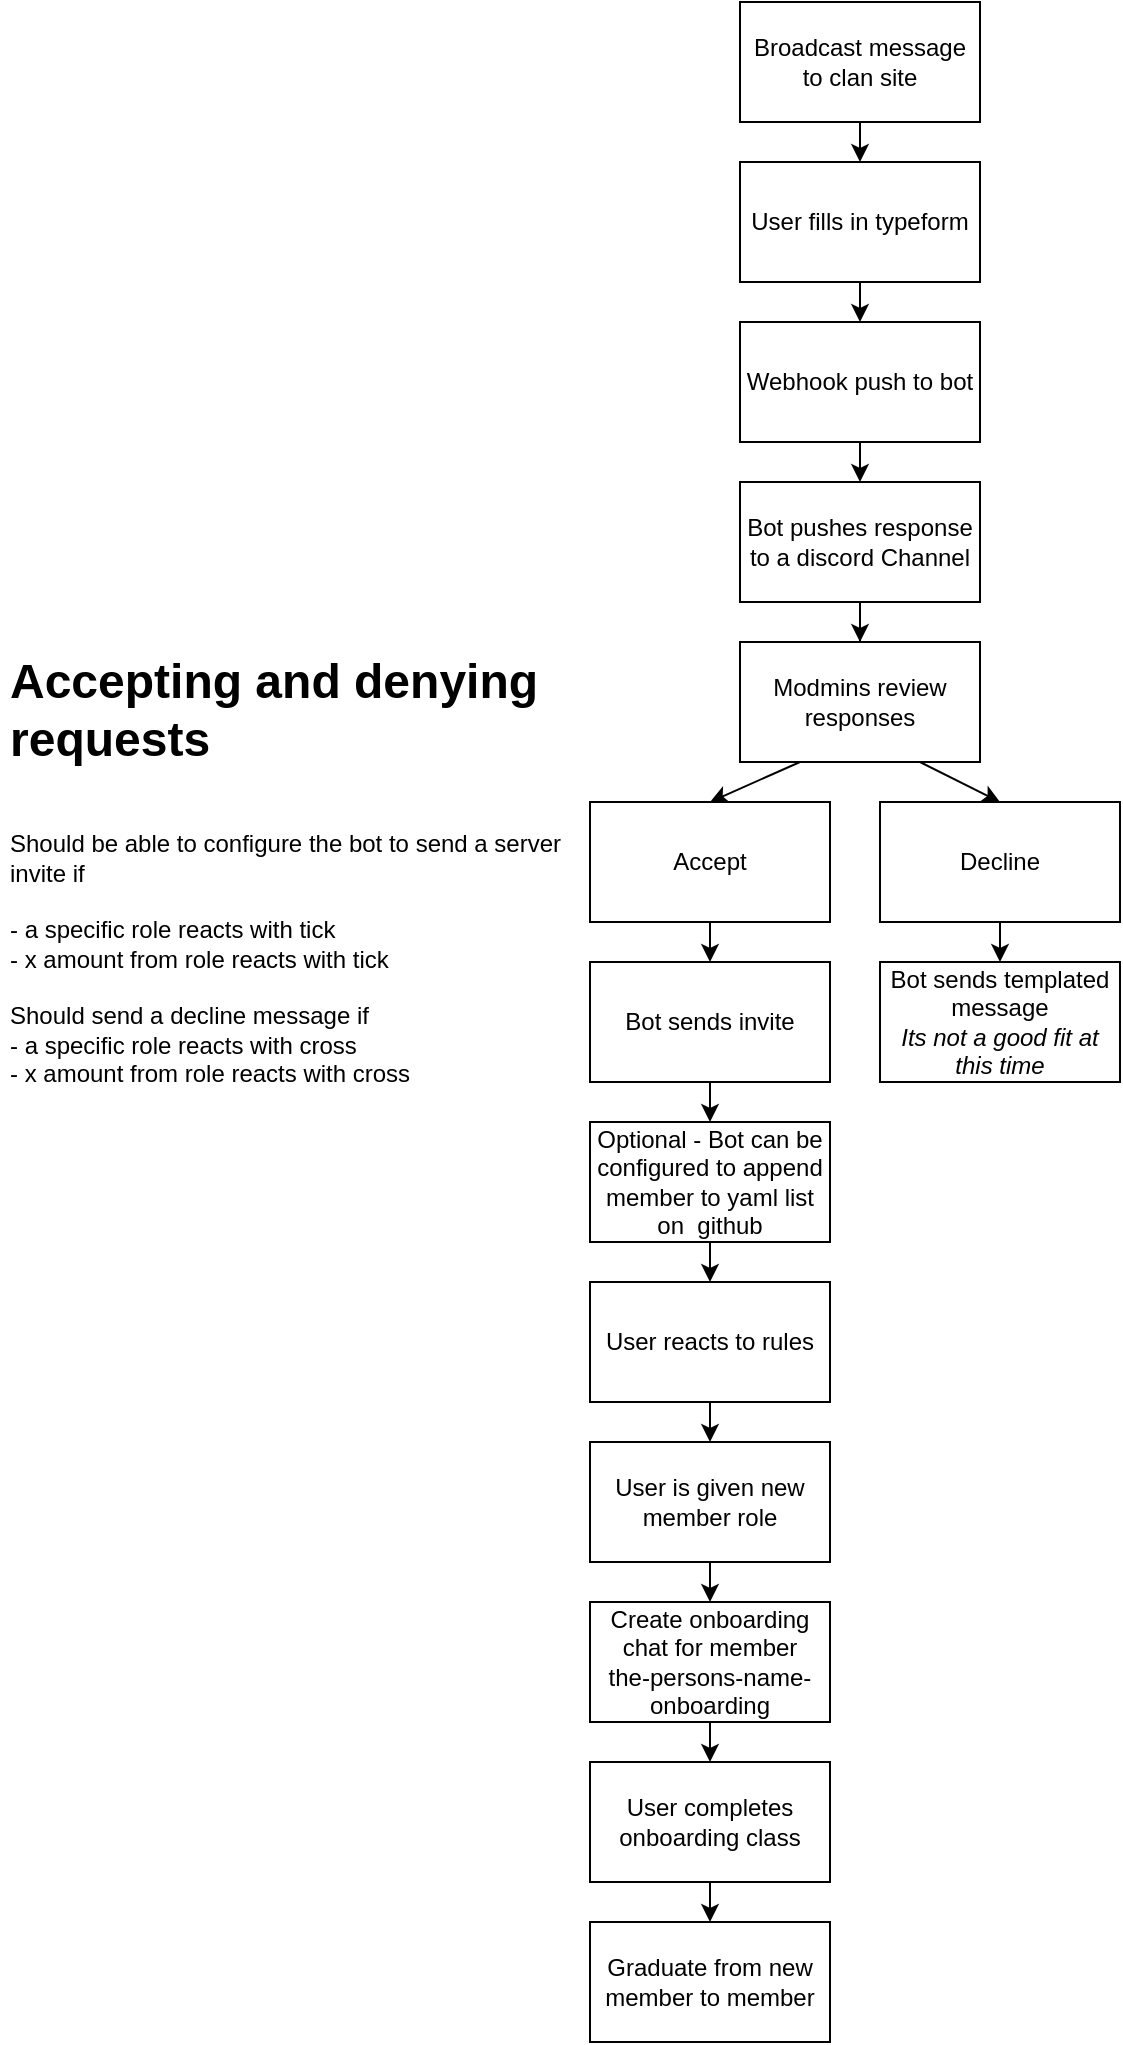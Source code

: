 <mxfile version="14.6.9" type="github"><diagram id="ghUvMpyhSuDEmJO0RFSF" name="Page-1"><mxGraphModel dx="1172" dy="1154" grid="1" gridSize="10" guides="1" tooltips="1" connect="1" arrows="1" fold="1" page="1" pageScale="1" pageWidth="1654" pageHeight="1169" math="0" shadow="0"><root><mxCell id="0"/><mxCell id="1" parent="0"/><mxCell id="QUUbnalQttNXG0VFeq7_-1" style="edgeStyle=orthogonalEdgeStyle;rounded=0;orthogonalLoop=1;jettySize=auto;html=1;exitX=0.5;exitY=1;exitDx=0;exitDy=0;entryX=0.5;entryY=0;entryDx=0;entryDy=0;" edge="1" parent="1" source="QUUbnalQttNXG0VFeq7_-2" target="QUUbnalQttNXG0VFeq7_-4"><mxGeometry relative="1" as="geometry"/></mxCell><mxCell id="QUUbnalQttNXG0VFeq7_-2" value="Broadcast message to clan site" style="rounded=0;whiteSpace=wrap;html=1;" vertex="1" parent="1"><mxGeometry x="380" y="50" width="120" height="60" as="geometry"/></mxCell><mxCell id="QUUbnalQttNXG0VFeq7_-3" style="edgeStyle=orthogonalEdgeStyle;rounded=0;orthogonalLoop=1;jettySize=auto;html=1;exitX=0.5;exitY=1;exitDx=0;exitDy=0;entryX=0.5;entryY=0;entryDx=0;entryDy=0;" edge="1" parent="1" source="QUUbnalQttNXG0VFeq7_-4" target="QUUbnalQttNXG0VFeq7_-6"><mxGeometry relative="1" as="geometry"/></mxCell><mxCell id="QUUbnalQttNXG0VFeq7_-4" value="User fills in typeform" style="rounded=0;whiteSpace=wrap;html=1;" vertex="1" parent="1"><mxGeometry x="380" y="130" width="120" height="60" as="geometry"/></mxCell><mxCell id="QUUbnalQttNXG0VFeq7_-5" style="edgeStyle=orthogonalEdgeStyle;rounded=0;orthogonalLoop=1;jettySize=auto;html=1;exitX=0.5;exitY=1;exitDx=0;exitDy=0;entryX=0.5;entryY=0;entryDx=0;entryDy=0;" edge="1" parent="1" source="QUUbnalQttNXG0VFeq7_-6" target="QUUbnalQttNXG0VFeq7_-8"><mxGeometry relative="1" as="geometry"/></mxCell><mxCell id="QUUbnalQttNXG0VFeq7_-6" value="Webhook push to bot" style="rounded=0;whiteSpace=wrap;html=1;" vertex="1" parent="1"><mxGeometry x="380" y="210" width="120" height="60" as="geometry"/></mxCell><mxCell id="QUUbnalQttNXG0VFeq7_-7" style="edgeStyle=orthogonalEdgeStyle;rounded=0;orthogonalLoop=1;jettySize=auto;html=1;exitX=0.5;exitY=1;exitDx=0;exitDy=0;" edge="1" parent="1" source="QUUbnalQttNXG0VFeq7_-8" target="QUUbnalQttNXG0VFeq7_-11"><mxGeometry relative="1" as="geometry"/></mxCell><mxCell id="QUUbnalQttNXG0VFeq7_-8" value="Bot pushes response to a discord Channel" style="rounded=0;whiteSpace=wrap;html=1;" vertex="1" parent="1"><mxGeometry x="380" y="290" width="120" height="60" as="geometry"/></mxCell><mxCell id="QUUbnalQttNXG0VFeq7_-9" style="rounded=0;orthogonalLoop=1;jettySize=auto;html=1;exitX=0.25;exitY=1;exitDx=0;exitDy=0;entryX=0.5;entryY=0;entryDx=0;entryDy=0;" edge="1" parent="1" source="QUUbnalQttNXG0VFeq7_-11" target="QUUbnalQttNXG0VFeq7_-14"><mxGeometry relative="1" as="geometry"/></mxCell><mxCell id="QUUbnalQttNXG0VFeq7_-10" style="edgeStyle=none;rounded=0;orthogonalLoop=1;jettySize=auto;html=1;exitX=0.75;exitY=1;exitDx=0;exitDy=0;entryX=0.5;entryY=0;entryDx=0;entryDy=0;" edge="1" parent="1" source="QUUbnalQttNXG0VFeq7_-11" target="QUUbnalQttNXG0VFeq7_-16"><mxGeometry relative="1" as="geometry"/></mxCell><mxCell id="QUUbnalQttNXG0VFeq7_-11" value="Modmins review responses" style="rounded=0;whiteSpace=wrap;html=1;" vertex="1" parent="1"><mxGeometry x="380" y="370" width="120" height="60" as="geometry"/></mxCell><mxCell id="QUUbnalQttNXG0VFeq7_-12" value="&lt;h1&gt;Accepting and denying requests&lt;/h1&gt;&lt;div&gt;&lt;br&gt;&lt;/div&gt;&lt;div&gt;Should be able to configure the bot to send a server invite if&lt;/div&gt;&lt;div&gt;&lt;br&gt;&lt;/div&gt;&lt;div&gt;- a specific role reacts with tick&lt;/div&gt;&lt;div&gt;- x amount from role reacts with tick&lt;/div&gt;&lt;div&gt;&lt;br&gt;&lt;/div&gt;&lt;div&gt;Should send a decline message if&amp;nbsp;&lt;/div&gt;&lt;div&gt;- a specific role reacts with cross&lt;/div&gt;&lt;div&gt;- x amount from role reacts with cross&lt;/div&gt;&lt;p&gt;&lt;br&gt;&lt;/p&gt;" style="text;html=1;strokeColor=none;fillColor=none;spacing=5;spacingTop=-20;whiteSpace=wrap;overflow=hidden;rounded=0;" vertex="1" parent="1"><mxGeometry x="10" y="370" width="310" height="260" as="geometry"/></mxCell><mxCell id="QUUbnalQttNXG0VFeq7_-13" style="edgeStyle=none;rounded=0;orthogonalLoop=1;jettySize=auto;html=1;exitX=0.5;exitY=1;exitDx=0;exitDy=0;entryX=0.5;entryY=0;entryDx=0;entryDy=0;" edge="1" parent="1" source="QUUbnalQttNXG0VFeq7_-14" target="QUUbnalQttNXG0VFeq7_-18"><mxGeometry relative="1" as="geometry"/></mxCell><mxCell id="QUUbnalQttNXG0VFeq7_-14" value="Accept" style="rounded=0;whiteSpace=wrap;html=1;" vertex="1" parent="1"><mxGeometry x="305" y="450" width="120" height="60" as="geometry"/></mxCell><mxCell id="QUUbnalQttNXG0VFeq7_-15" style="edgeStyle=none;rounded=0;orthogonalLoop=1;jettySize=auto;html=1;exitX=0.5;exitY=1;exitDx=0;exitDy=0;entryX=0.5;entryY=0;entryDx=0;entryDy=0;" edge="1" parent="1" source="QUUbnalQttNXG0VFeq7_-16" target="QUUbnalQttNXG0VFeq7_-21"><mxGeometry relative="1" as="geometry"/></mxCell><mxCell id="QUUbnalQttNXG0VFeq7_-16" value="Decline" style="rounded=0;whiteSpace=wrap;html=1;" vertex="1" parent="1"><mxGeometry x="450" y="450" width="120" height="60" as="geometry"/></mxCell><mxCell id="QUUbnalQttNXG0VFeq7_-17" style="edgeStyle=none;rounded=0;orthogonalLoop=1;jettySize=auto;html=1;exitX=0.5;exitY=1;exitDx=0;exitDy=0;entryX=0.5;entryY=0;entryDx=0;entryDy=0;" edge="1" parent="1" source="QUUbnalQttNXG0VFeq7_-18" target="QUUbnalQttNXG0VFeq7_-20"><mxGeometry relative="1" as="geometry"/></mxCell><mxCell id="QUUbnalQttNXG0VFeq7_-18" value="Bot sends invite" style="rounded=0;whiteSpace=wrap;html=1;" vertex="1" parent="1"><mxGeometry x="305" y="530" width="120" height="60" as="geometry"/></mxCell><mxCell id="QUUbnalQttNXG0VFeq7_-19" style="edgeStyle=none;rounded=0;orthogonalLoop=1;jettySize=auto;html=1;exitX=0.5;exitY=1;exitDx=0;exitDy=0;" edge="1" parent="1" source="QUUbnalQttNXG0VFeq7_-20" target="QUUbnalQttNXG0VFeq7_-23"><mxGeometry relative="1" as="geometry"/></mxCell><mxCell id="QUUbnalQttNXG0VFeq7_-20" value="Optional - Bot can be configured to append member to yaml list on&amp;nbsp; github" style="rounded=0;whiteSpace=wrap;html=1;" vertex="1" parent="1"><mxGeometry x="305" y="610" width="120" height="60" as="geometry"/></mxCell><mxCell id="QUUbnalQttNXG0VFeq7_-21" value="Bot sends templated message&lt;br&gt;&lt;i&gt;Its not a good fit at this time&lt;/i&gt;" style="rounded=0;whiteSpace=wrap;html=1;" vertex="1" parent="1"><mxGeometry x="450" y="530" width="120" height="60" as="geometry"/></mxCell><mxCell id="QUUbnalQttNXG0VFeq7_-22" style="edgeStyle=none;rounded=0;orthogonalLoop=1;jettySize=auto;html=1;exitX=0.5;exitY=1;exitDx=0;exitDy=0;entryX=0.5;entryY=0;entryDx=0;entryDy=0;" edge="1" parent="1" source="QUUbnalQttNXG0VFeq7_-23" target="QUUbnalQttNXG0VFeq7_-25"><mxGeometry relative="1" as="geometry"/></mxCell><mxCell id="QUUbnalQttNXG0VFeq7_-23" value="User reacts to rules" style="rounded=0;whiteSpace=wrap;html=1;" vertex="1" parent="1"><mxGeometry x="305" y="690" width="120" height="60" as="geometry"/></mxCell><mxCell id="QUUbnalQttNXG0VFeq7_-24" style="edgeStyle=none;rounded=0;orthogonalLoop=1;jettySize=auto;html=1;exitX=0.5;exitY=1;exitDx=0;exitDy=0;" edge="1" parent="1" source="QUUbnalQttNXG0VFeq7_-25" target="QUUbnalQttNXG0VFeq7_-27"><mxGeometry relative="1" as="geometry"/></mxCell><mxCell id="QUUbnalQttNXG0VFeq7_-25" value="User is given new member role" style="rounded=0;whiteSpace=wrap;html=1;" vertex="1" parent="1"><mxGeometry x="305" y="770" width="120" height="60" as="geometry"/></mxCell><mxCell id="QUUbnalQttNXG0VFeq7_-26" style="edgeStyle=none;rounded=0;orthogonalLoop=1;jettySize=auto;html=1;exitX=0.5;exitY=1;exitDx=0;exitDy=0;" edge="1" parent="1" source="QUUbnalQttNXG0VFeq7_-27" target="QUUbnalQttNXG0VFeq7_-29"><mxGeometry relative="1" as="geometry"/></mxCell><mxCell id="QUUbnalQttNXG0VFeq7_-27" value="Create onboarding chat for member&lt;br&gt;the-persons-name-onboarding" style="rounded=0;whiteSpace=wrap;html=1;" vertex="1" parent="1"><mxGeometry x="305" y="850" width="120" height="60" as="geometry"/></mxCell><mxCell id="QUUbnalQttNXG0VFeq7_-28" style="edgeStyle=none;rounded=0;orthogonalLoop=1;jettySize=auto;html=1;exitX=0.5;exitY=1;exitDx=0;exitDy=0;entryX=0.5;entryY=0;entryDx=0;entryDy=0;" edge="1" parent="1" source="QUUbnalQttNXG0VFeq7_-29" target="QUUbnalQttNXG0VFeq7_-30"><mxGeometry relative="1" as="geometry"/></mxCell><mxCell id="QUUbnalQttNXG0VFeq7_-29" value="User completes onboarding class" style="rounded=0;whiteSpace=wrap;html=1;" vertex="1" parent="1"><mxGeometry x="305" y="930" width="120" height="60" as="geometry"/></mxCell><mxCell id="QUUbnalQttNXG0VFeq7_-30" value="Graduate from new member to member" style="rounded=0;whiteSpace=wrap;html=1;" vertex="1" parent="1"><mxGeometry x="305" y="1010" width="120" height="60" as="geometry"/></mxCell></root></mxGraphModel></diagram></mxfile>